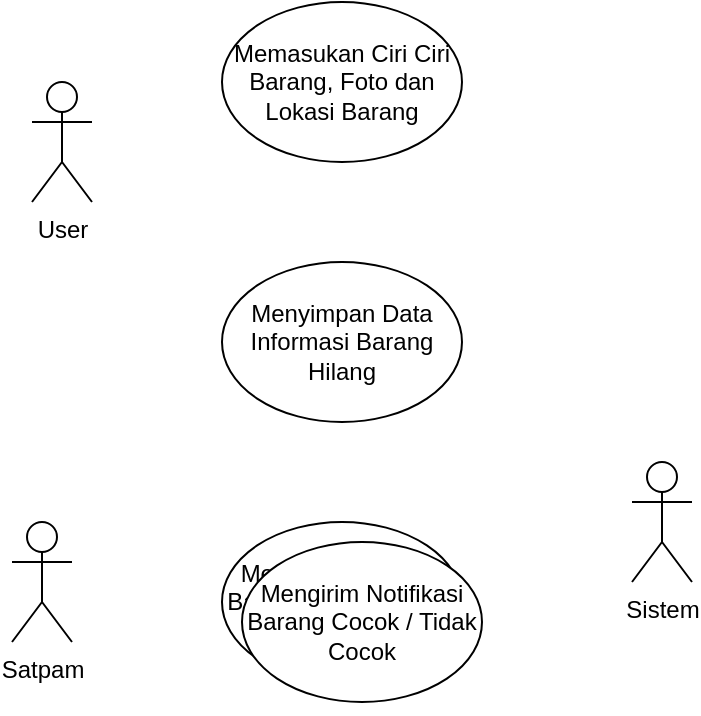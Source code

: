 <mxfile version="26.2.14">
  <diagram name="Page-1" id="EbWSVPURzx_kGXBuHbk-">
    <mxGraphModel dx="489" dy="770" grid="1" gridSize="10" guides="1" tooltips="1" connect="1" arrows="1" fold="1" page="1" pageScale="1" pageWidth="850" pageHeight="1100" math="0" shadow="0">
      <root>
        <mxCell id="0" />
        <mxCell id="1" parent="0" />
        <mxCell id="Wxq7bxkQ6diz4ZsvPICp-1" value="User" style="shape=umlActor;verticalLabelPosition=bottom;verticalAlign=top;html=1;outlineConnect=0;" vertex="1" parent="1">
          <mxGeometry x="210" y="190" width="30" height="60" as="geometry" />
        </mxCell>
        <mxCell id="Wxq7bxkQ6diz4ZsvPICp-2" value="Satpam&lt;div&gt;&lt;br&gt;&lt;/div&gt;" style="shape=umlActor;verticalLabelPosition=bottom;verticalAlign=top;html=1;outlineConnect=0;" vertex="1" parent="1">
          <mxGeometry x="200" y="410" width="30" height="60" as="geometry" />
        </mxCell>
        <mxCell id="Wxq7bxkQ6diz4ZsvPICp-4" value="Memasukan Ciri Ciri Barang, Foto dan Lokasi Barang" style="ellipse;whiteSpace=wrap;html=1;" vertex="1" parent="1">
          <mxGeometry x="305" y="150" width="120" height="80" as="geometry" />
        </mxCell>
        <mxCell id="Wxq7bxkQ6diz4ZsvPICp-5" value="&lt;div&gt;Sistem&lt;/div&gt;" style="shape=umlActor;verticalLabelPosition=bottom;verticalAlign=top;html=1;outlineConnect=0;" vertex="1" parent="1">
          <mxGeometry x="510" y="380" width="30" height="60" as="geometry" />
        </mxCell>
        <mxCell id="Wxq7bxkQ6diz4ZsvPICp-7" value="Menyimpan Data Informasi Barang Hilang" style="ellipse;whiteSpace=wrap;html=1;" vertex="1" parent="1">
          <mxGeometry x="305" y="280" width="120" height="80" as="geometry" />
        </mxCell>
        <mxCell id="Wxq7bxkQ6diz4ZsvPICp-8" value="Mengirim Notifikasi Barang Cocok / Tidak Cocok" style="ellipse;whiteSpace=wrap;html=1;" vertex="1" parent="1">
          <mxGeometry x="305" y="410" width="120" height="80" as="geometry" />
        </mxCell>
        <mxCell id="Wxq7bxkQ6diz4ZsvPICp-12" value="Mengirim Notifikasi Barang Cocok / Tidak Cocok" style="ellipse;whiteSpace=wrap;html=1;" vertex="1" parent="1">
          <mxGeometry x="315" y="420" width="120" height="80" as="geometry" />
        </mxCell>
      </root>
    </mxGraphModel>
  </diagram>
</mxfile>
